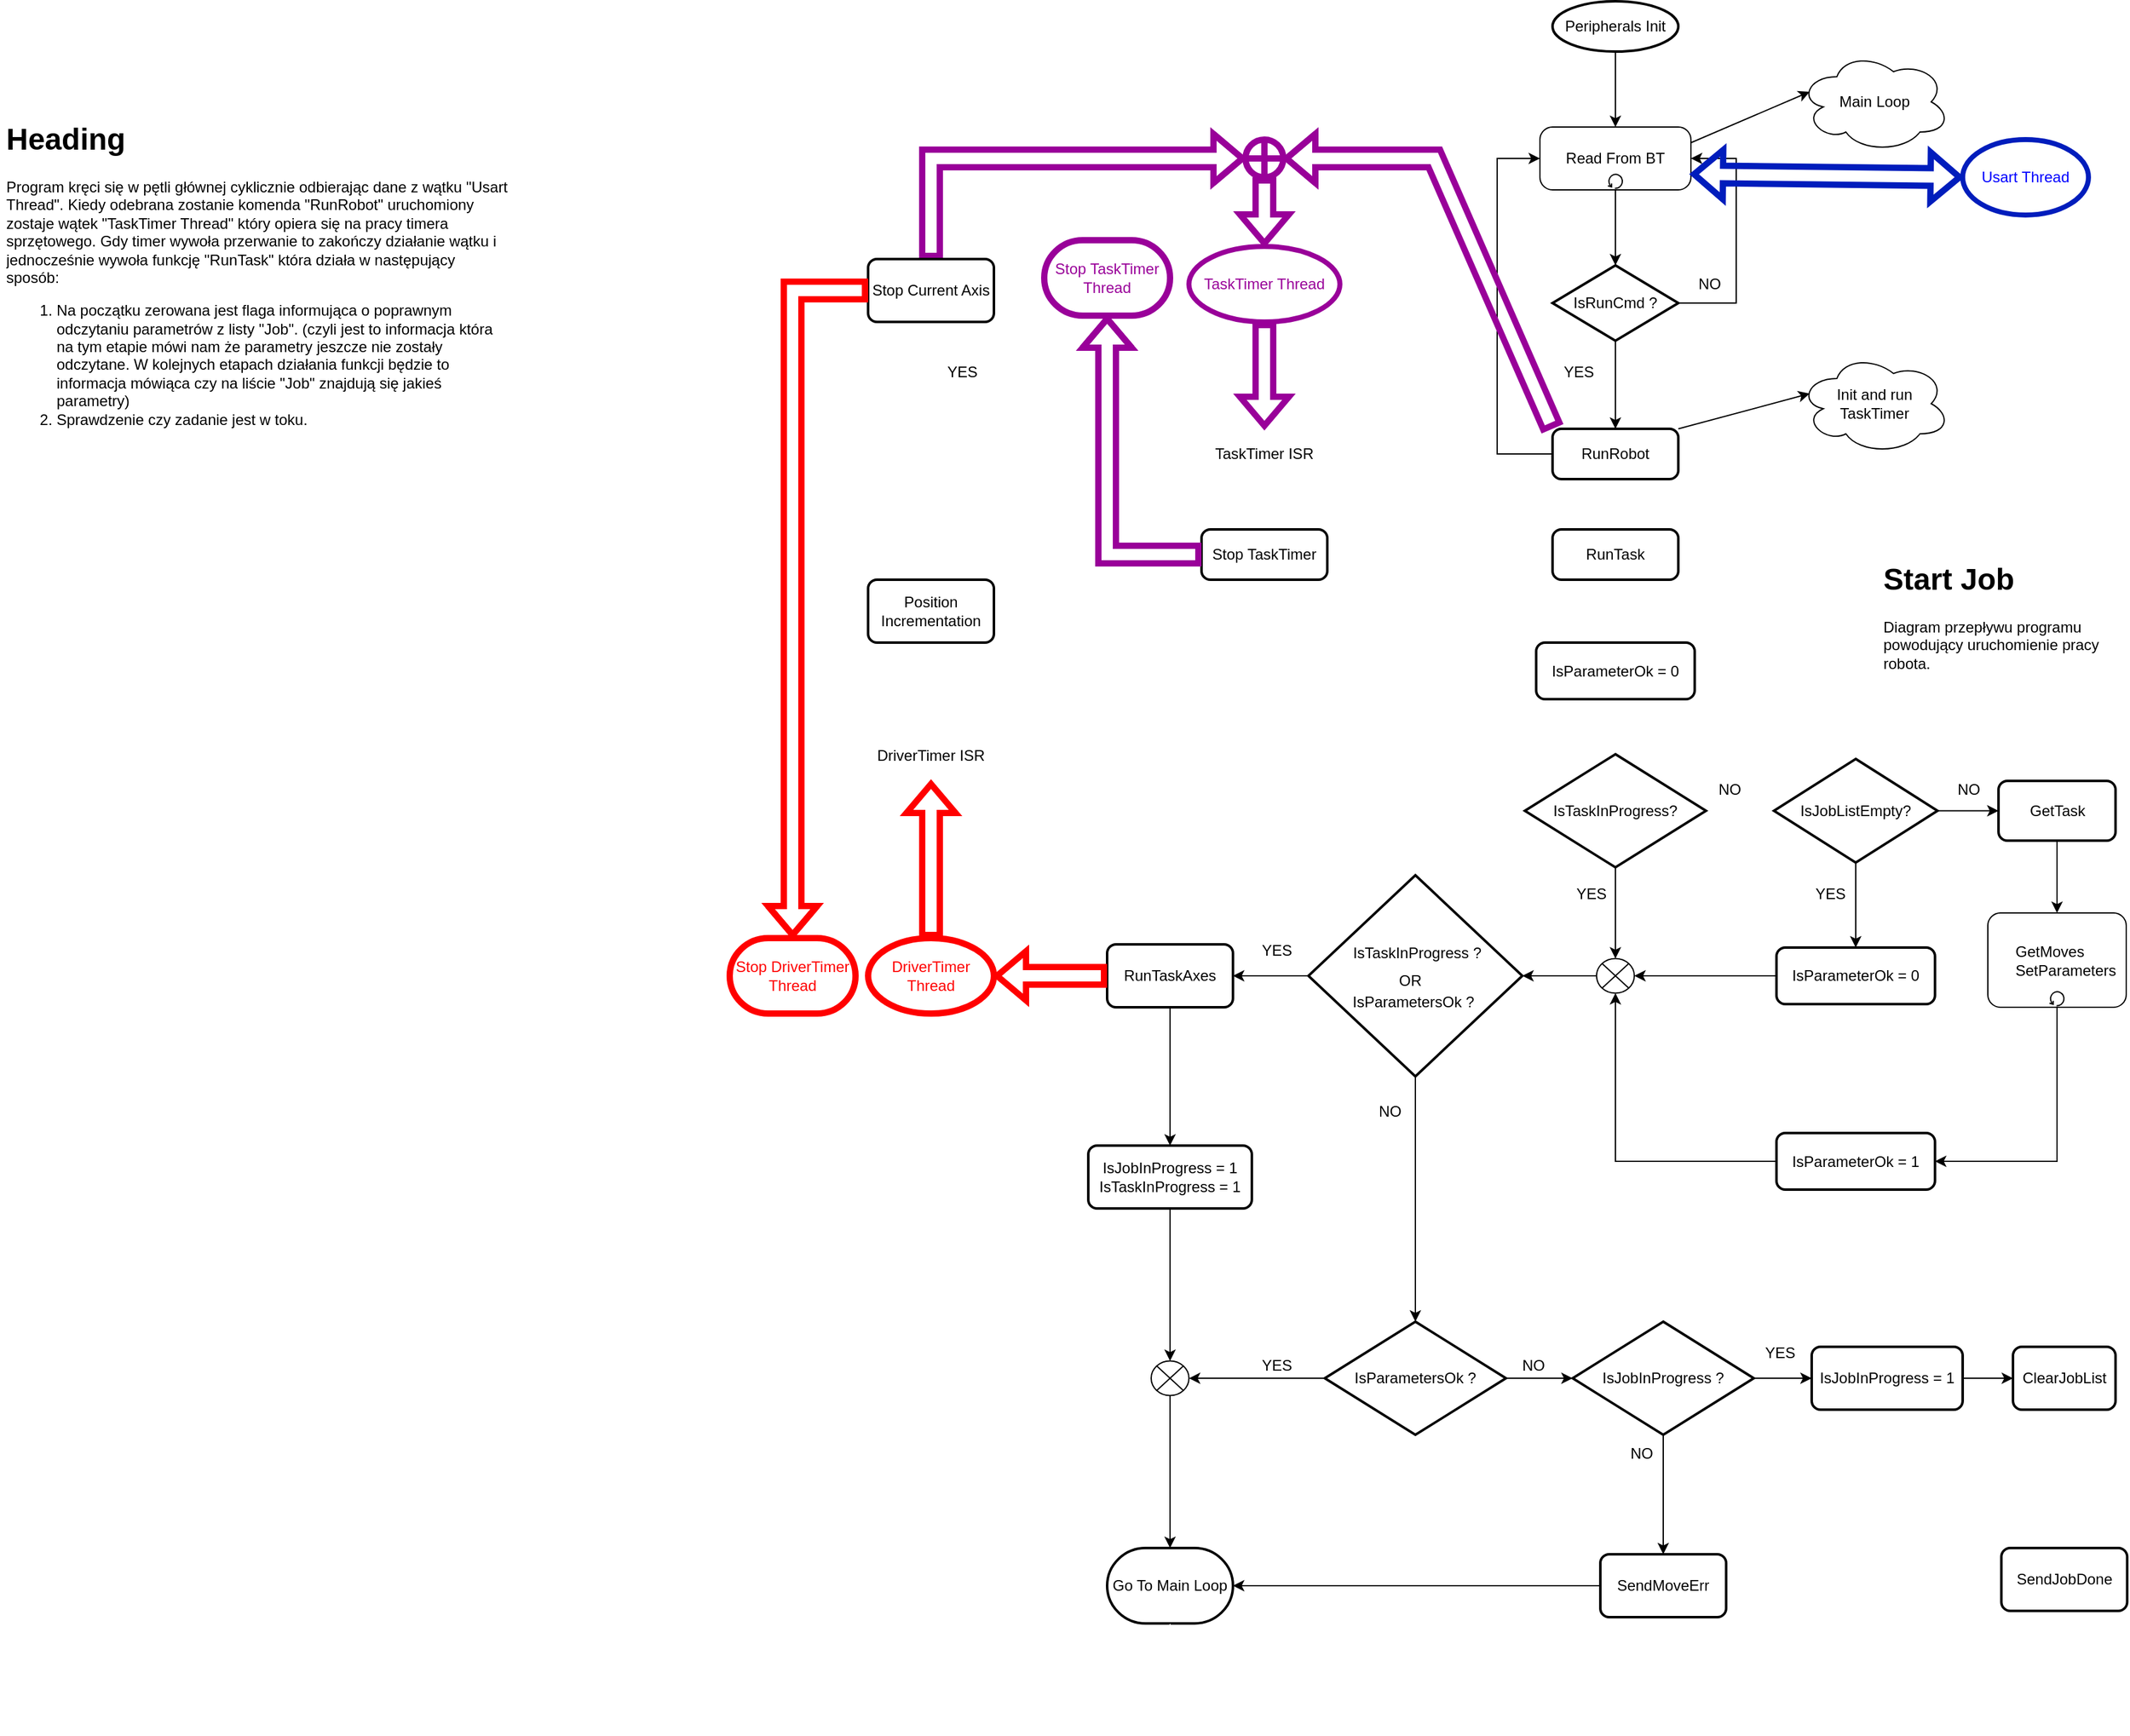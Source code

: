 <mxfile version="20.2.3" type="device" pages="2"><diagram id="4WzZaKZJ-6dsWtD7cE_4" name="Strona-1"><mxGraphModel dx="2844" dy="1730" grid="1" gridSize="10" guides="1" tooltips="1" connect="1" arrows="1" fold="1" page="1" pageScale="1" pageWidth="1169" pageHeight="1654" math="0" shadow="0"><root><mxCell id="0"/><mxCell id="1" parent="0"/><mxCell id="jFLSDeMe10YX1U5kNGFa-3" value="&lt;h1&gt;Start Job&lt;/h1&gt;&lt;p&gt;Diagram przepływu programu powodujący uruchomienie pracy robota.&lt;/p&gt;" style="text;html=1;strokeColor=none;fillColor=none;spacing=5;spacingTop=-20;whiteSpace=wrap;overflow=hidden;rounded=0;" parent="1" vertex="1"><mxGeometry x="2101.5" y="470" width="190" height="100" as="geometry"/></mxCell><mxCell id="jFLSDeMe10YX1U5kNGFa-32" value="" style="edgeStyle=orthogonalEdgeStyle;rounded=0;orthogonalLoop=1;jettySize=auto;html=1;" parent="1" source="jFLSDeMe10YX1U5kNGFa-8" target="jFLSDeMe10YX1U5kNGFa-31" edge="1"><mxGeometry relative="1" as="geometry"/></mxCell><mxCell id="jFLSDeMe10YX1U5kNGFa-8" value="Peripherals Init" style="strokeWidth=2;html=1;shape=mxgraph.flowchart.start_1;whiteSpace=wrap;" parent="1" vertex="1"><mxGeometry x="1844" y="30" width="100" height="40" as="geometry"/></mxCell><mxCell id="jFLSDeMe10YX1U5kNGFa-41" style="edgeStyle=orthogonalEdgeStyle;rounded=0;orthogonalLoop=1;jettySize=auto;html=1;exitX=0;exitY=0.5;exitDx=0;exitDy=0;entryX=0;entryY=0.5;entryDx=0;entryDy=0;entryPerimeter=0;" parent="1" source="jFLSDeMe10YX1U5kNGFa-9" target="jFLSDeMe10YX1U5kNGFa-31" edge="1"><mxGeometry relative="1" as="geometry"><Array as="points"><mxPoint x="1800" y="390"/><mxPoint x="1800" y="155"/></Array></mxGeometry></mxCell><mxCell id="jFLSDeMe10YX1U5kNGFa-9" value="RunRobot" style="rounded=1;whiteSpace=wrap;html=1;absoluteArcSize=1;arcSize=14;strokeWidth=2;" parent="1" vertex="1"><mxGeometry x="1844" y="370" width="100" height="40" as="geometry"/></mxCell><mxCell id="jFLSDeMe10YX1U5kNGFa-34" style="edgeStyle=orthogonalEdgeStyle;rounded=0;orthogonalLoop=1;jettySize=auto;html=1;exitX=1;exitY=0.5;exitDx=0;exitDy=0;exitPerimeter=0;entryX=1;entryY=0.5;entryDx=0;entryDy=0;entryPerimeter=0;" parent="1" source="jFLSDeMe10YX1U5kNGFa-21" target="jFLSDeMe10YX1U5kNGFa-31" edge="1"><mxGeometry relative="1" as="geometry"><Array as="points"><mxPoint x="1990" y="270"/><mxPoint x="1990" y="155"/></Array></mxGeometry></mxCell><mxCell id="jFLSDeMe10YX1U5kNGFa-40" value="" style="edgeStyle=orthogonalEdgeStyle;rounded=0;orthogonalLoop=1;jettySize=auto;html=1;" parent="1" source="jFLSDeMe10YX1U5kNGFa-21" target="jFLSDeMe10YX1U5kNGFa-9" edge="1"><mxGeometry relative="1" as="geometry"/></mxCell><mxCell id="jFLSDeMe10YX1U5kNGFa-21" value="IsRunCmd ?" style="strokeWidth=2;html=1;shape=mxgraph.flowchart.decision;whiteSpace=wrap;" parent="1" vertex="1"><mxGeometry x="1844" y="240" width="100" height="60" as="geometry"/></mxCell><mxCell id="jFLSDeMe10YX1U5kNGFa-33" value="" style="edgeStyle=orthogonalEdgeStyle;rounded=0;orthogonalLoop=1;jettySize=auto;html=1;" parent="1" source="jFLSDeMe10YX1U5kNGFa-31" target="jFLSDeMe10YX1U5kNGFa-21" edge="1"><mxGeometry relative="1" as="geometry"/></mxCell><mxCell id="jFLSDeMe10YX1U5kNGFa-31" value="Read From BT" style="points=[[0.25,0,0],[0.5,0,0],[0.75,0,0],[1,0.25,0],[1,0.5,0],[1,0.75,0],[0.75,1,0],[0.5,1,0],[0.25,1,0],[0,0.75,0],[0,0.5,0],[0,0.25,0]];shape=mxgraph.bpmn.task;whiteSpace=wrap;rectStyle=rounded;size=10;taskMarker=abstract;isLoopStandard=1;" parent="1" vertex="1"><mxGeometry x="1834" y="130" width="120" height="50" as="geometry"/></mxCell><mxCell id="jFLSDeMe10YX1U5kNGFa-35" value="NO" style="text;html=1;strokeColor=none;fillColor=none;align=center;verticalAlign=middle;whiteSpace=wrap;rounded=0;" parent="1" vertex="1"><mxGeometry x="1954" y="240" width="30" height="30" as="geometry"/></mxCell><mxCell id="jFLSDeMe10YX1U5kNGFa-37" value="YES" style="text;html=1;strokeColor=none;fillColor=none;align=center;verticalAlign=middle;whiteSpace=wrap;rounded=0;" parent="1" vertex="1"><mxGeometry x="1850" y="310" width="30" height="30" as="geometry"/></mxCell><mxCell id="jFLSDeMe10YX1U5kNGFa-43" value="Main Loop" style="ellipse;shape=cloud;whiteSpace=wrap;html=1;" parent="1" vertex="1"><mxGeometry x="2040" y="70" width="120" height="80" as="geometry"/></mxCell><mxCell id="jFLSDeMe10YX1U5kNGFa-46" value="Init and run TaskTimer" style="ellipse;shape=cloud;whiteSpace=wrap;html=1;" parent="1" vertex="1"><mxGeometry x="2040" y="310" width="120" height="80" as="geometry"/></mxCell><mxCell id="jFLSDeMe10YX1U5kNGFa-47" value="" style="endArrow=classic;html=1;rounded=0;exitX=1;exitY=0;exitDx=0;exitDy=0;entryX=0.07;entryY=0.4;entryDx=0;entryDy=0;entryPerimeter=0;" parent="1" source="jFLSDeMe10YX1U5kNGFa-9" target="jFLSDeMe10YX1U5kNGFa-46" edge="1"><mxGeometry width="50" height="50" relative="1" as="geometry"><mxPoint x="1880" y="300" as="sourcePoint"/><mxPoint x="1930" y="250" as="targetPoint"/></mxGeometry></mxCell><mxCell id="jFLSDeMe10YX1U5kNGFa-48" value="" style="endArrow=classic;html=1;rounded=0;entryX=0.07;entryY=0.4;entryDx=0;entryDy=0;entryPerimeter=0;exitX=1;exitY=0.25;exitDx=0;exitDy=0;exitPerimeter=0;" parent="1" source="jFLSDeMe10YX1U5kNGFa-31" target="jFLSDeMe10YX1U5kNGFa-43" edge="1"><mxGeometry width="50" height="50" relative="1" as="geometry"><mxPoint x="1880" y="300" as="sourcePoint"/><mxPoint x="1930" y="250" as="targetPoint"/></mxGeometry></mxCell><mxCell id="jFLSDeMe10YX1U5kNGFa-53" value="" style="edgeStyle=orthogonalEdgeStyle;rounded=0;orthogonalLoop=1;jettySize=auto;html=1;strokeColor=#FFFFFF;strokeWidth=1;" parent="1" source="jFLSDeMe10YX1U5kNGFa-50" target="jFLSDeMe10YX1U5kNGFa-52" edge="1"><mxGeometry relative="1" as="geometry"/></mxCell><mxCell id="jFLSDeMe10YX1U5kNGFa-50" value="TaskTimer ISR" style="rounded=1;whiteSpace=wrap;html=1;absoluteArcSize=1;arcSize=14;strokeWidth=2;strokeColor=#FFFFFF;" parent="1" vertex="1"><mxGeometry x="1565" y="370" width="100" height="40" as="geometry"/></mxCell><mxCell id="jFLSDeMe10YX1U5kNGFa-55" value="" style="edgeStyle=orthogonalEdgeStyle;rounded=0;orthogonalLoop=1;jettySize=auto;html=1;strokeColor=#FFFFFF;strokeWidth=1;" parent="1" source="jFLSDeMe10YX1U5kNGFa-52" target="jFLSDeMe10YX1U5kNGFa-54" edge="1"><mxGeometry relative="1" as="geometry"/></mxCell><mxCell id="jFLSDeMe10YX1U5kNGFa-52" value="Stop TaskTimer" style="rounded=1;whiteSpace=wrap;html=1;absoluteArcSize=1;arcSize=14;strokeWidth=2;" parent="1" vertex="1"><mxGeometry x="1565" y="450" width="100" height="40" as="geometry"/></mxCell><mxCell id="jFLSDeMe10YX1U5kNGFa-59" value="" style="edgeStyle=orthogonalEdgeStyle;rounded=0;orthogonalLoop=1;jettySize=auto;html=1;strokeColor=#FFFFFF;strokeWidth=1;" parent="1" source="jFLSDeMe10YX1U5kNGFa-54" target="jFLSDeMe10YX1U5kNGFa-56" edge="1"><mxGeometry relative="1" as="geometry"/></mxCell><mxCell id="jFLSDeMe10YX1U5kNGFa-54" value="RunTask" style="rounded=1;whiteSpace=wrap;html=1;absoluteArcSize=1;arcSize=14;strokeWidth=2;" parent="1" vertex="1"><mxGeometry x="1844" y="450" width="100" height="40" as="geometry"/></mxCell><mxCell id="jFLSDeMe10YX1U5kNGFa-60" value="" style="edgeStyle=orthogonalEdgeStyle;rounded=0;orthogonalLoop=1;jettySize=auto;html=1;strokeColor=#FFFFFF;strokeWidth=1;" parent="1" source="jFLSDeMe10YX1U5kNGFa-56" target="jFLSDeMe10YX1U5kNGFa-58" edge="1"><mxGeometry relative="1" as="geometry"/></mxCell><mxCell id="jFLSDeMe10YX1U5kNGFa-56" value="IsParameterOk = 0" style="rounded=1;whiteSpace=wrap;html=1;absoluteArcSize=1;arcSize=14;strokeWidth=2;" parent="1" vertex="1"><mxGeometry x="1831" y="540" width="126" height="45" as="geometry"/></mxCell><mxCell id="jFLSDeMe10YX1U5kNGFa-85" style="edgeStyle=orthogonalEdgeStyle;rounded=0;orthogonalLoop=1;jettySize=auto;html=1;exitX=1;exitY=0.5;exitDx=0;exitDy=0;exitPerimeter=0;entryX=0;entryY=0.5;entryDx=0;entryDy=0;fontSize=8;strokeColor=#FFFFFF;strokeWidth=1;entryPerimeter=0;" parent="1" source="jFLSDeMe10YX1U5kNGFa-58" target="jFLSDeMe10YX1U5kNGFa-90" edge="1"><mxGeometry relative="1" as="geometry"><mxPoint x="2050" y="670" as="targetPoint"/></mxGeometry></mxCell><mxCell id="rgOW9wbytvJ-8FVcMt_f-15" style="edgeStyle=orthogonalEdgeStyle;rounded=0;orthogonalLoop=1;jettySize=auto;html=1;exitX=0.5;exitY=1;exitDx=0;exitDy=0;exitPerimeter=0;entryX=0.5;entryY=0;entryDx=0;entryDy=0;entryPerimeter=0;" parent="1" source="jFLSDeMe10YX1U5kNGFa-58" target="rgOW9wbytvJ-8FVcMt_f-13" edge="1"><mxGeometry relative="1" as="geometry"/></mxCell><mxCell id="jFLSDeMe10YX1U5kNGFa-58" value="IsTaskInProgress?" style="strokeWidth=2;html=1;shape=mxgraph.flowchart.decision;whiteSpace=wrap;" parent="1" vertex="1"><mxGeometry x="1822" y="628.75" width="144" height="90" as="geometry"/></mxCell><mxCell id="jFLSDeMe10YX1U5kNGFa-62" value="NO" style="text;html=1;strokeColor=none;fillColor=none;align=center;verticalAlign=middle;whiteSpace=wrap;rounded=0;" parent="1" vertex="1"><mxGeometry x="1970" y="642" width="30" height="30" as="geometry"/></mxCell><mxCell id="rgOW9wbytvJ-8FVcMt_f-8" value="" style="edgeStyle=orthogonalEdgeStyle;rounded=0;orthogonalLoop=1;jettySize=auto;html=1;" parent="1" source="jFLSDeMe10YX1U5kNGFa-89" target="jFLSDeMe10YX1U5kNGFa-92" edge="1"><mxGeometry relative="1" as="geometry"/></mxCell><mxCell id="jFLSDeMe10YX1U5kNGFa-89" value="&lt;font style=&quot;font-size: 12px;&quot;&gt;GetTask&lt;/font&gt;" style="rounded=1;whiteSpace=wrap;html=1;absoluteArcSize=1;arcSize=14;strokeWidth=2;" parent="1" vertex="1"><mxGeometry x="2198.5" y="650" width="93" height="47.5" as="geometry"/></mxCell><mxCell id="rgOW9wbytvJ-8FVcMt_f-2" style="edgeStyle=orthogonalEdgeStyle;rounded=0;orthogonalLoop=1;jettySize=auto;html=1;exitX=1;exitY=0.5;exitDx=0;exitDy=0;exitPerimeter=0;entryX=0;entryY=0.5;entryDx=0;entryDy=0;" parent="1" source="jFLSDeMe10YX1U5kNGFa-90" target="jFLSDeMe10YX1U5kNGFa-89" edge="1"><mxGeometry relative="1" as="geometry"/></mxCell><mxCell id="rgOW9wbytvJ-8FVcMt_f-6" value="" style="edgeStyle=orthogonalEdgeStyle;rounded=0;orthogonalLoop=1;jettySize=auto;html=1;" parent="1" source="jFLSDeMe10YX1U5kNGFa-90" target="rgOW9wbytvJ-8FVcMt_f-3" edge="1"><mxGeometry relative="1" as="geometry"/></mxCell><mxCell id="jFLSDeMe10YX1U5kNGFa-90" value="&lt;font style=&quot;font-size: 12px;&quot;&gt;IsJobListEmpty?&lt;/font&gt;" style="strokeWidth=2;html=1;shape=mxgraph.flowchart.decision;whiteSpace=wrap;" parent="1" vertex="1"><mxGeometry x="2020" y="632.5" width="130" height="82.5" as="geometry"/></mxCell><mxCell id="rgOW9wbytvJ-8FVcMt_f-9" style="edgeStyle=orthogonalEdgeStyle;rounded=0;orthogonalLoop=1;jettySize=auto;html=1;exitX=0.5;exitY=1;exitDx=0;exitDy=0;exitPerimeter=0;entryX=1;entryY=0.5;entryDx=0;entryDy=0;" parent="1" source="jFLSDeMe10YX1U5kNGFa-92" target="rgOW9wbytvJ-8FVcMt_f-4" edge="1"><mxGeometry relative="1" as="geometry"/></mxCell><mxCell id="jFLSDeMe10YX1U5kNGFa-92" value="      GetMoves                SetParameters" style="points=[[0.25,0,0],[0.5,0,0],[0.75,0,0],[1,0.25,0],[1,0.5,0],[1,0.75,0],[0.75,1,0],[0.5,1,0],[0.25,1,0],[0,0.75,0],[0,0.5,0],[0,0.25,0]];shape=mxgraph.bpmn.task;whiteSpace=wrap;rectStyle=rounded;size=10;taskMarker=abstract;isLoopStandard=1;fontSize=12;align=left;" parent="1" vertex="1"><mxGeometry x="2190" y="755" width="110" height="75" as="geometry"/></mxCell><mxCell id="rgOW9wbytvJ-8FVcMt_f-1" value="NO" style="text;html=1;strokeColor=none;fillColor=none;align=center;verticalAlign=middle;whiteSpace=wrap;rounded=0;" parent="1" vertex="1"><mxGeometry x="2160" y="642" width="30" height="30" as="geometry"/></mxCell><mxCell id="rgOW9wbytvJ-8FVcMt_f-14" style="edgeStyle=orthogonalEdgeStyle;rounded=0;orthogonalLoop=1;jettySize=auto;html=1;exitX=0;exitY=0.5;exitDx=0;exitDy=0;entryX=1;entryY=0.5;entryDx=0;entryDy=0;entryPerimeter=0;" parent="1" source="rgOW9wbytvJ-8FVcMt_f-3" target="rgOW9wbytvJ-8FVcMt_f-13" edge="1"><mxGeometry relative="1" as="geometry"/></mxCell><mxCell id="rgOW9wbytvJ-8FVcMt_f-3" value="IsParameterOk = 0" style="rounded=1;whiteSpace=wrap;html=1;absoluteArcSize=1;arcSize=14;strokeWidth=2;" parent="1" vertex="1"><mxGeometry x="2022" y="782.5" width="126" height="45" as="geometry"/></mxCell><mxCell id="rgOW9wbytvJ-8FVcMt_f-16" style="edgeStyle=orthogonalEdgeStyle;rounded=0;orthogonalLoop=1;jettySize=auto;html=1;exitX=0;exitY=0.5;exitDx=0;exitDy=0;entryX=0.5;entryY=1;entryDx=0;entryDy=0;entryPerimeter=0;" parent="1" source="rgOW9wbytvJ-8FVcMt_f-4" target="rgOW9wbytvJ-8FVcMt_f-13" edge="1"><mxGeometry relative="1" as="geometry"/></mxCell><mxCell id="rgOW9wbytvJ-8FVcMt_f-4" value="IsParameterOk = 1" style="rounded=1;whiteSpace=wrap;html=1;absoluteArcSize=1;arcSize=14;strokeWidth=2;" parent="1" vertex="1"><mxGeometry x="2022" y="930" width="126" height="45" as="geometry"/></mxCell><mxCell id="rgOW9wbytvJ-8FVcMt_f-27" style="edgeStyle=orthogonalEdgeStyle;rounded=0;orthogonalLoop=1;jettySize=auto;html=1;exitX=0;exitY=0.5;exitDx=0;exitDy=0;exitPerimeter=0;entryX=1;entryY=0.5;entryDx=0;entryDy=0;entryPerimeter=0;" parent="1" source="rgOW9wbytvJ-8FVcMt_f-13" target="rgOW9wbytvJ-8FVcMt_f-17" edge="1"><mxGeometry relative="1" as="geometry"/></mxCell><mxCell id="rgOW9wbytvJ-8FVcMt_f-13" value="" style="verticalLabelPosition=bottom;verticalAlign=top;html=1;shape=mxgraph.flowchart.or;" parent="1" vertex="1"><mxGeometry x="1879" y="791.25" width="30" height="27.5" as="geometry"/></mxCell><mxCell id="rgOW9wbytvJ-8FVcMt_f-20" value="YES" style="text;html=1;strokeColor=none;fillColor=none;align=center;verticalAlign=middle;whiteSpace=wrap;rounded=0;" parent="1" vertex="1"><mxGeometry x="2050" y="725" width="30" height="30" as="geometry"/></mxCell><mxCell id="rgOW9wbytvJ-8FVcMt_f-21" value="YES" style="text;html=1;strokeColor=none;fillColor=none;align=center;verticalAlign=middle;whiteSpace=wrap;rounded=0;" parent="1" vertex="1"><mxGeometry x="1860" y="725" width="30" height="30" as="geometry"/></mxCell><mxCell id="rgOW9wbytvJ-8FVcMt_f-26" value="" style="group" parent="1" vertex="1" connectable="0"><mxGeometry x="1650" y="725" width="170" height="160" as="geometry"/></mxCell><mxCell id="rgOW9wbytvJ-8FVcMt_f-17" value="" style="strokeWidth=2;html=1;shape=mxgraph.flowchart.decision;whiteSpace=wrap;" parent="rgOW9wbytvJ-8FVcMt_f-26" vertex="1"><mxGeometry width="170" height="160" as="geometry"/></mxCell><mxCell id="rgOW9wbytvJ-8FVcMt_f-25" value="" style="group" parent="rgOW9wbytvJ-8FVcMt_f-26" vertex="1" connectable="0"><mxGeometry x="31" y="46.88" width="108" height="68.75" as="geometry"/></mxCell><mxCell id="rgOW9wbytvJ-8FVcMt_f-22" value="IsTaskInProgress ?" style="text;html=1;strokeColor=none;fillColor=none;align=center;verticalAlign=middle;whiteSpace=wrap;rounded=0;" parent="rgOW9wbytvJ-8FVcMt_f-25" vertex="1"><mxGeometry x="3" width="105" height="30" as="geometry"/></mxCell><mxCell id="rgOW9wbytvJ-8FVcMt_f-23" value="IsParametersOk ?" style="text;html=1;strokeColor=none;fillColor=none;align=center;verticalAlign=middle;whiteSpace=wrap;rounded=0;" parent="rgOW9wbytvJ-8FVcMt_f-25" vertex="1"><mxGeometry y="38.75" width="105" height="30" as="geometry"/></mxCell><mxCell id="rgOW9wbytvJ-8FVcMt_f-24" value="OR" style="text;html=1;strokeColor=none;fillColor=none;align=center;verticalAlign=middle;whiteSpace=wrap;rounded=0;" parent="rgOW9wbytvJ-8FVcMt_f-25" vertex="1"><mxGeometry x="20" y="22" width="60" height="30" as="geometry"/></mxCell><mxCell id="rgOW9wbytvJ-8FVcMt_f-32" value="" style="edgeStyle=orthogonalEdgeStyle;rounded=0;orthogonalLoop=1;jettySize=auto;html=1;" parent="1" source="rgOW9wbytvJ-8FVcMt_f-28" target="rgOW9wbytvJ-8FVcMt_f-31" edge="1"><mxGeometry relative="1" as="geometry"/></mxCell><mxCell id="rgOW9wbytvJ-8FVcMt_f-28" value="RunTaskAxes" style="rounded=1;whiteSpace=wrap;html=1;absoluteArcSize=1;arcSize=14;strokeWidth=2;" parent="1" vertex="1"><mxGeometry x="1490" y="780" width="100" height="50" as="geometry"/></mxCell><mxCell id="rgOW9wbytvJ-8FVcMt_f-29" value="" style="edgeStyle=orthogonalEdgeStyle;rounded=0;orthogonalLoop=1;jettySize=auto;html=1;" parent="1" source="rgOW9wbytvJ-8FVcMt_f-17" target="rgOW9wbytvJ-8FVcMt_f-28" edge="1"><mxGeometry relative="1" as="geometry"/></mxCell><mxCell id="rgOW9wbytvJ-8FVcMt_f-30" value="YES" style="text;html=1;strokeColor=none;fillColor=none;align=center;verticalAlign=middle;whiteSpace=wrap;rounded=0;" parent="1" vertex="1"><mxGeometry x="1610" y="770" width="30" height="30" as="geometry"/></mxCell><mxCell id="rgOW9wbytvJ-8FVcMt_f-39" value="" style="edgeStyle=orthogonalEdgeStyle;rounded=0;orthogonalLoop=1;jettySize=auto;html=1;" parent="1" source="rgOW9wbytvJ-8FVcMt_f-31" target="rgOW9wbytvJ-8FVcMt_f-37" edge="1"><mxGeometry relative="1" as="geometry"/></mxCell><mxCell id="rgOW9wbytvJ-8FVcMt_f-31" value="IsJobInProgress = 1 IsTaskInProgress = 1" style="rounded=1;whiteSpace=wrap;html=1;absoluteArcSize=1;arcSize=14;strokeWidth=2;align=center;" parent="1" vertex="1"><mxGeometry x="1475" y="940" width="130" height="50" as="geometry"/></mxCell><mxCell id="rgOW9wbytvJ-8FVcMt_f-38" value="" style="edgeStyle=orthogonalEdgeStyle;rounded=0;orthogonalLoop=1;jettySize=auto;html=1;" parent="1" source="rgOW9wbytvJ-8FVcMt_f-33" target="rgOW9wbytvJ-8FVcMt_f-37" edge="1"><mxGeometry relative="1" as="geometry"/></mxCell><mxCell id="rgOW9wbytvJ-8FVcMt_f-44" value="" style="edgeStyle=orthogonalEdgeStyle;rounded=0;orthogonalLoop=1;jettySize=auto;html=1;" parent="1" source="rgOW9wbytvJ-8FVcMt_f-33" target="rgOW9wbytvJ-8FVcMt_f-43" edge="1"><mxGeometry relative="1" as="geometry"/></mxCell><mxCell id="rgOW9wbytvJ-8FVcMt_f-33" value="IsParametersOk ?" style="strokeWidth=2;html=1;shape=mxgraph.flowchart.decision;whiteSpace=wrap;" parent="1" vertex="1"><mxGeometry x="1663" y="1080" width="144" height="90" as="geometry"/></mxCell><mxCell id="rgOW9wbytvJ-8FVcMt_f-34" value="" style="edgeStyle=orthogonalEdgeStyle;rounded=0;orthogonalLoop=1;jettySize=auto;html=1;" parent="1" source="rgOW9wbytvJ-8FVcMt_f-17" target="rgOW9wbytvJ-8FVcMt_f-33" edge="1"><mxGeometry relative="1" as="geometry"/></mxCell><mxCell id="rgOW9wbytvJ-8FVcMt_f-35" value="NO" style="text;html=1;strokeColor=none;fillColor=none;align=center;verticalAlign=middle;whiteSpace=wrap;rounded=0;" parent="1" vertex="1"><mxGeometry x="1700" y="897.5" width="30" height="30" as="geometry"/></mxCell><mxCell id="rgOW9wbytvJ-8FVcMt_f-36" value="Go To Main Loop" style="strokeWidth=2;html=1;shape=mxgraph.flowchart.terminator;whiteSpace=wrap;" parent="1" vertex="1"><mxGeometry x="1490" y="1260" width="100" height="60" as="geometry"/></mxCell><mxCell id="rgOW9wbytvJ-8FVcMt_f-40" value="" style="edgeStyle=orthogonalEdgeStyle;rounded=0;orthogonalLoop=1;jettySize=auto;html=1;" parent="1" source="rgOW9wbytvJ-8FVcMt_f-37" target="rgOW9wbytvJ-8FVcMt_f-36" edge="1"><mxGeometry relative="1" as="geometry"/></mxCell><mxCell id="rgOW9wbytvJ-8FVcMt_f-37" value="" style="verticalLabelPosition=bottom;verticalAlign=top;html=1;shape=mxgraph.flowchart.or;" parent="1" vertex="1"><mxGeometry x="1525" y="1111.25" width="30" height="27.5" as="geometry"/></mxCell><mxCell id="rgOW9wbytvJ-8FVcMt_f-42" value="YES" style="text;html=1;strokeColor=none;fillColor=none;align=center;verticalAlign=middle;whiteSpace=wrap;rounded=0;" parent="1" vertex="1"><mxGeometry x="1610" y="1100" width="30" height="30" as="geometry"/></mxCell><mxCell id="rgOW9wbytvJ-8FVcMt_f-47" value="" style="edgeStyle=orthogonalEdgeStyle;rounded=0;orthogonalLoop=1;jettySize=auto;html=1;" parent="1" source="rgOW9wbytvJ-8FVcMt_f-43" target="rgOW9wbytvJ-8FVcMt_f-46" edge="1"><mxGeometry relative="1" as="geometry"/></mxCell><mxCell id="rgOW9wbytvJ-8FVcMt_f-54" value="" style="edgeStyle=orthogonalEdgeStyle;rounded=0;orthogonalLoop=1;jettySize=auto;html=1;" parent="1" source="rgOW9wbytvJ-8FVcMt_f-43" target="rgOW9wbytvJ-8FVcMt_f-51" edge="1"><mxGeometry relative="1" as="geometry"/></mxCell><mxCell id="rgOW9wbytvJ-8FVcMt_f-43" value="IsJobInProgress ?" style="strokeWidth=2;html=1;shape=mxgraph.flowchart.decision;whiteSpace=wrap;" parent="1" vertex="1"><mxGeometry x="1860" y="1080" width="144" height="90" as="geometry"/></mxCell><mxCell id="rgOW9wbytvJ-8FVcMt_f-45" value="NO" style="text;html=1;strokeColor=none;fillColor=none;align=center;verticalAlign=middle;whiteSpace=wrap;rounded=0;" parent="1" vertex="1"><mxGeometry x="1814" y="1100" width="30" height="30" as="geometry"/></mxCell><mxCell id="rgOW9wbytvJ-8FVcMt_f-48" style="edgeStyle=orthogonalEdgeStyle;rounded=0;orthogonalLoop=1;jettySize=auto;html=1;exitX=0;exitY=0.5;exitDx=0;exitDy=0;entryX=1;entryY=0.5;entryDx=0;entryDy=0;entryPerimeter=0;" parent="1" source="rgOW9wbytvJ-8FVcMt_f-46" target="rgOW9wbytvJ-8FVcMt_f-36" edge="1"><mxGeometry relative="1" as="geometry"/></mxCell><mxCell id="rgOW9wbytvJ-8FVcMt_f-46" value="SendMoveErr" style="rounded=1;whiteSpace=wrap;html=1;absoluteArcSize=1;arcSize=14;strokeWidth=2;" parent="1" vertex="1"><mxGeometry x="1882" y="1265" width="100" height="50" as="geometry"/></mxCell><mxCell id="rgOW9wbytvJ-8FVcMt_f-49" value="NO" style="text;html=1;strokeColor=none;fillColor=none;align=center;verticalAlign=middle;whiteSpace=wrap;rounded=0;" parent="1" vertex="1"><mxGeometry x="1900" y="1170" width="30" height="30" as="geometry"/></mxCell><mxCell id="rgOW9wbytvJ-8FVcMt_f-50" value="YES" style="text;html=1;strokeColor=none;fillColor=none;align=center;verticalAlign=middle;whiteSpace=wrap;rounded=0;" parent="1" vertex="1"><mxGeometry x="2010" y="1090" width="30" height="30" as="geometry"/></mxCell><mxCell id="rgOW9wbytvJ-8FVcMt_f-55" value="" style="edgeStyle=orthogonalEdgeStyle;rounded=0;orthogonalLoop=1;jettySize=auto;html=1;" parent="1" source="rgOW9wbytvJ-8FVcMt_f-51" target="rgOW9wbytvJ-8FVcMt_f-52" edge="1"><mxGeometry relative="1" as="geometry"/></mxCell><mxCell id="rgOW9wbytvJ-8FVcMt_f-51" value="IsJobInProgress = 1" style="rounded=1;whiteSpace=wrap;html=1;absoluteArcSize=1;arcSize=14;strokeWidth=2;" parent="1" vertex="1"><mxGeometry x="2050" y="1100" width="120" height="50" as="geometry"/></mxCell><mxCell id="ZkOAiHYf5wZGqDxpKXYy-9" style="edgeStyle=orthogonalEdgeStyle;rounded=0;orthogonalLoop=1;jettySize=auto;html=1;exitX=0.5;exitY=1;exitDx=0;exitDy=0;entryX=0.5;entryY=0;entryDx=0;entryDy=0;fontColor=#FF0000;strokeColor=#FFFFFF;strokeWidth=1;fillColor=none;" edge="1" parent="1" source="rgOW9wbytvJ-8FVcMt_f-52" target="rgOW9wbytvJ-8FVcMt_f-53"><mxGeometry relative="1" as="geometry"/></mxCell><mxCell id="rgOW9wbytvJ-8FVcMt_f-52" value="ClearJobList" style="rounded=1;whiteSpace=wrap;html=1;absoluteArcSize=1;arcSize=14;strokeWidth=2;" parent="1" vertex="1"><mxGeometry x="2210" y="1100" width="81.5" height="50" as="geometry"/></mxCell><mxCell id="ZkOAiHYf5wZGqDxpKXYy-10" style="edgeStyle=orthogonalEdgeStyle;rounded=0;orthogonalLoop=1;jettySize=auto;html=1;exitX=0.5;exitY=1;exitDx=0;exitDy=0;entryX=0.5;entryY=1;entryDx=0;entryDy=0;entryPerimeter=0;fontColor=#FF0000;strokeColor=#FFFFFF;strokeWidth=1;fillColor=none;" edge="1" parent="1" source="rgOW9wbytvJ-8FVcMt_f-53" target="rgOW9wbytvJ-8FVcMt_f-36"><mxGeometry relative="1" as="geometry"><Array as="points"><mxPoint x="2251" y="1400"/><mxPoint x="1540" y="1400"/></Array></mxGeometry></mxCell><mxCell id="rgOW9wbytvJ-8FVcMt_f-53" value="SendJobDone" style="rounded=1;whiteSpace=wrap;html=1;absoluteArcSize=1;arcSize=14;strokeWidth=2;" parent="1" vertex="1"><mxGeometry x="2200.75" y="1260" width="100" height="50" as="geometry"/></mxCell><mxCell id="WjVuQQB_vwPYvCSzYiT8-2" value="&lt;h1&gt;Heading&lt;/h1&gt;&lt;p&gt;&lt;/p&gt;Program kręci się w pętli głównej cyklicznie odbierając dane z wątku &quot;Usart Thread&quot;. Kiedy odebrana zostanie komenda &quot;RunRobot&quot; uruchomiony zostaje wątek &quot;TaskTimer Thread&quot; który opiera się na pracy timera sprzętowego. Gdy timer wywoła przerwanie to zakończy działanie wątku i jednocześnie wywoła funkcję &quot;RunTask&quot; która działa w następujący sposób:&lt;br&gt;&lt;ol&gt;&lt;li&gt;Na początku zerowana jest flaga informująca o poprawnym odczytaniu parametrów z listy &quot;Job&quot;. (czyli jest to informacja która na tym etapie mówi nam że parametry jeszcze nie zostały odczytane. W kolejnych etapach działania funkcji będzie to informacja mówiąca czy na liście &quot;Job&quot; znajdują się jakieś parametry)&amp;nbsp;&lt;/li&gt;&lt;li&gt;Sprawdzenie czy zadanie jest w toku.&lt;/li&gt;&lt;/ol&gt;&lt;p&gt;&lt;/p&gt;" style="text;html=1;strokeColor=none;fillColor=none;spacing=5;spacingTop=-20;whiteSpace=wrap;overflow=hidden;rounded=0;" parent="1" vertex="1"><mxGeometry x="610" y="120" width="410" height="290" as="geometry"/></mxCell><mxCell id="1sF7viLgqpRd5sR5idpi-2" value="" style="shape=flexArrow;endArrow=classic;startArrow=classic;html=1;rounded=0;fillColor=none;strokeColor=#001DBC;strokeWidth=5;exitX=1;exitY=0.75;exitDx=0;exitDy=0;exitPerimeter=0;entryX=0;entryY=0.5;entryDx=0;entryDy=0;entryPerimeter=0;" edge="1" parent="1" source="jFLSDeMe10YX1U5kNGFa-31" target="1sF7viLgqpRd5sR5idpi-3"><mxGeometry width="100" height="100" relative="1" as="geometry"><mxPoint x="2004" y="260" as="sourcePoint"/><mxPoint x="2150" y="232.5" as="targetPoint"/></mxGeometry></mxCell><mxCell id="1sF7viLgqpRd5sR5idpi-3" value="&lt;font color=&quot;#0000ff&quot;&gt;Usart Thread&lt;/font&gt;" style="strokeWidth=4;html=1;shape=mxgraph.flowchart.start_1;whiteSpace=wrap;fillColor=none;fontColor=#ffffff;strokeColor=#001DBC;" vertex="1" parent="1"><mxGeometry x="2170" y="140" width="100" height="60" as="geometry"/></mxCell><mxCell id="gbxIrUgI21J_YOUxrl_J-3" value="&lt;font color=&quot;#990099&quot;&gt;TaskTimer Thread&lt;/font&gt;" style="strokeWidth=4;html=1;shape=mxgraph.flowchart.start_1;whiteSpace=wrap;fontColor=#0000FF;fillColor=none;strokeColor=#990099;" vertex="1" parent="1"><mxGeometry x="1555" y="225" width="120" height="60" as="geometry"/></mxCell><mxCell id="gbxIrUgI21J_YOUxrl_J-4" value="" style="shape=flexArrow;endArrow=classic;html=1;rounded=0;fontColor=#0000FF;strokeWidth=5;fillColor=none;exitX=0;exitY=0;exitDx=0;exitDy=0;strokeColor=#990099;entryX=1;entryY=0.5;entryDx=0;entryDy=0;entryPerimeter=0;" edge="1" parent="1" source="jFLSDeMe10YX1U5kNGFa-9" target="ZkOAiHYf5wZGqDxpKXYy-6"><mxGeometry width="50" height="50" relative="1" as="geometry"><mxPoint x="1830" y="470" as="sourcePoint"/><mxPoint x="1720" y="220" as="targetPoint"/><Array as="points"><mxPoint x="1750" y="155"/></Array></mxGeometry></mxCell><mxCell id="gbxIrUgI21J_YOUxrl_J-5" value="" style="shape=flexArrow;endArrow=classic;html=1;rounded=0;fontColor=#990099;strokeColor=#990099;strokeWidth=5;fillColor=none;entryX=0.5;entryY=0;entryDx=0;entryDy=0;exitX=0.5;exitY=1;exitDx=0;exitDy=0;exitPerimeter=0;" edge="1" parent="1" source="gbxIrUgI21J_YOUxrl_J-3" target="jFLSDeMe10YX1U5kNGFa-50"><mxGeometry width="50" height="50" relative="1" as="geometry"><mxPoint x="1700" y="400" as="sourcePoint"/><mxPoint x="1750" y="350" as="targetPoint"/></mxGeometry></mxCell><mxCell id="gbxIrUgI21J_YOUxrl_J-7" value="&lt;font color=&quot;#ff0000&quot;&gt;DriverTimer Thread&lt;/font&gt;" style="strokeWidth=5;html=1;shape=mxgraph.flowchart.start_1;whiteSpace=wrap;fontColor=#990099;fillColor=none;strokeColor=#FF0000;" vertex="1" parent="1"><mxGeometry x="1300" y="775" width="100" height="60" as="geometry"/></mxCell><mxCell id="ZkOAiHYf5wZGqDxpKXYy-2" value="" style="shape=flexArrow;endArrow=classic;html=1;rounded=0;fontColor=#FF0000;strokeColor=#FF0000;strokeWidth=5;fillColor=none;entryX=1;entryY=0.5;entryDx=0;entryDy=0;entryPerimeter=0;exitX=0;exitY=0.5;exitDx=0;exitDy=0;" edge="1" parent="1" source="rgOW9wbytvJ-8FVcMt_f-28" target="gbxIrUgI21J_YOUxrl_J-7"><mxGeometry width="50" height="50" relative="1" as="geometry"><mxPoint x="1480" y="810" as="sourcePoint"/><mxPoint x="1470" y="755" as="targetPoint"/></mxGeometry></mxCell><mxCell id="ZkOAiHYf5wZGqDxpKXYy-14" style="edgeStyle=orthogonalEdgeStyle;rounded=0;orthogonalLoop=1;jettySize=auto;html=1;exitX=0.5;exitY=0;exitDx=0;exitDy=0;entryX=0.5;entryY=1;entryDx=0;entryDy=0;fontColor=#FF0000;strokeColor=#FFFFFF;strokeWidth=1;fillColor=none;" edge="1" parent="1" source="ZkOAiHYf5wZGqDxpKXYy-3" target="ZkOAiHYf5wZGqDxpKXYy-12"><mxGeometry relative="1" as="geometry"/></mxCell><mxCell id="ZkOAiHYf5wZGqDxpKXYy-3" value="DriverTimer ISR" style="rounded=1;whiteSpace=wrap;html=1;absoluteArcSize=1;arcSize=14;strokeWidth=2;strokeColor=#FFFFFF;" vertex="1" parent="1"><mxGeometry x="1300" y="610" width="100" height="40" as="geometry"/></mxCell><mxCell id="ZkOAiHYf5wZGqDxpKXYy-4" value="" style="shape=flexArrow;endArrow=classic;html=1;rounded=0;fontColor=#FF0000;strokeColor=#FF0000;strokeWidth=5;fillColor=none;exitX=0.5;exitY=0;exitDx=0;exitDy=0;exitPerimeter=0;entryX=0.5;entryY=1;entryDx=0;entryDy=0;" edge="1" parent="1" source="gbxIrUgI21J_YOUxrl_J-7" target="ZkOAiHYf5wZGqDxpKXYy-3"><mxGeometry width="50" height="50" relative="1" as="geometry"><mxPoint x="1325" y="725" as="sourcePoint"/><mxPoint x="1375" y="675" as="targetPoint"/></mxGeometry></mxCell><mxCell id="ZkOAiHYf5wZGqDxpKXYy-5" value="" style="shape=flexArrow;endArrow=classic;html=1;rounded=0;fontColor=#0000FF;strokeWidth=5;fillColor=none;strokeColor=#990099;entryX=0;entryY=0.5;entryDx=0;entryDy=0;entryPerimeter=0;exitX=0.5;exitY=0;exitDx=0;exitDy=0;" edge="1" parent="1" source="ZkOAiHYf5wZGqDxpKXYy-16" target="ZkOAiHYf5wZGqDxpKXYy-6"><mxGeometry width="50" height="50" relative="1" as="geometry"><mxPoint x="1350" y="200" as="sourcePoint"/><mxPoint x="1510" y="240" as="targetPoint"/><Array as="points"><mxPoint x="1350" y="155"/></Array></mxGeometry></mxCell><mxCell id="ZkOAiHYf5wZGqDxpKXYy-6" value="" style="verticalLabelPosition=bottom;verticalAlign=top;html=1;shape=mxgraph.flowchart.summing_function;fontColor=#FF0000;strokeColor=#990099;strokeWidth=5;fillColor=none;" vertex="1" parent="1"><mxGeometry x="1600" y="140" width="30" height="30" as="geometry"/></mxCell><mxCell id="ZkOAiHYf5wZGqDxpKXYy-7" value="" style="shape=flexArrow;endArrow=classic;html=1;rounded=0;fontColor=#FF0000;strokeColor=#990099;strokeWidth=5;fillColor=none;exitX=0.5;exitY=1;exitDx=0;exitDy=0;exitPerimeter=0;entryX=0.5;entryY=0;entryDx=0;entryDy=0;entryPerimeter=0;" edge="1" parent="1" source="ZkOAiHYf5wZGqDxpKXYy-6" target="gbxIrUgI21J_YOUxrl_J-3"><mxGeometry width="50" height="50" relative="1" as="geometry"><mxPoint x="1710" y="360" as="sourcePoint"/><mxPoint x="1760" y="310" as="targetPoint"/></mxGeometry></mxCell><mxCell id="ZkOAiHYf5wZGqDxpKXYy-17" style="edgeStyle=orthogonalEdgeStyle;rounded=0;orthogonalLoop=1;jettySize=auto;html=1;exitX=0.5;exitY=0;exitDx=0;exitDy=0;entryX=0.5;entryY=1;entryDx=0;entryDy=0;fontColor=#FFFFFF;strokeColor=#FFFFFF;strokeWidth=1;fillColor=none;" edge="1" parent="1" source="ZkOAiHYf5wZGqDxpKXYy-11" target="ZkOAiHYf5wZGqDxpKXYy-16"><mxGeometry relative="1" as="geometry"/></mxCell><mxCell id="ZkOAiHYf5wZGqDxpKXYy-11" value="&lt;font color=&quot;#ffffff&quot;&gt;IsPosOk ?&lt;/font&gt;" style="rhombus;whiteSpace=wrap;html=1;fontColor=#FF0000;strokeColor=#FFFFFF;strokeWidth=1;fillColor=none;" vertex="1" parent="1"><mxGeometry x="1300" y="350" width="100" height="90" as="geometry"/></mxCell><mxCell id="ZkOAiHYf5wZGqDxpKXYy-15" style="edgeStyle=orthogonalEdgeStyle;rounded=0;orthogonalLoop=1;jettySize=auto;html=1;exitX=0.5;exitY=0;exitDx=0;exitDy=0;entryX=0.5;entryY=1;entryDx=0;entryDy=0;fontColor=#FF0000;strokeColor=#FFFFFF;strokeWidth=1;fillColor=none;" edge="1" parent="1" source="ZkOAiHYf5wZGqDxpKXYy-12" target="ZkOAiHYf5wZGqDxpKXYy-11"><mxGeometry relative="1" as="geometry"/></mxCell><mxCell id="ZkOAiHYf5wZGqDxpKXYy-12" value="Position Incrementation" style="rounded=1;whiteSpace=wrap;html=1;absoluteArcSize=1;arcSize=14;strokeWidth=2;" vertex="1" parent="1"><mxGeometry x="1300" y="490" width="100" height="50" as="geometry"/></mxCell><mxCell id="ZkOAiHYf5wZGqDxpKXYy-13" value="Stop DriverTimer Thread" style="strokeWidth=5;html=1;shape=mxgraph.flowchart.terminator;whiteSpace=wrap;fontColor=#FF0000;fillColor=none;strokeColor=#FF0000;" vertex="1" parent="1"><mxGeometry x="1190" y="775" width="100" height="60" as="geometry"/></mxCell><mxCell id="ZkOAiHYf5wZGqDxpKXYy-16" value="Stop Current Axis" style="rounded=1;whiteSpace=wrap;html=1;absoluteArcSize=1;arcSize=14;strokeWidth=2;" vertex="1" parent="1"><mxGeometry x="1300" y="235" width="100" height="50" as="geometry"/></mxCell><mxCell id="ZkOAiHYf5wZGqDxpKXYy-18" value="YES" style="text;html=1;strokeColor=none;fillColor=none;align=center;verticalAlign=middle;whiteSpace=wrap;rounded=0;" vertex="1" parent="1"><mxGeometry x="1360" y="310" width="30" height="30" as="geometry"/></mxCell><mxCell id="ZkOAiHYf5wZGqDxpKXYy-19" value="" style="shape=flexArrow;endArrow=classic;html=1;rounded=0;fontColor=#FF0000;strokeColor=#FF0000;strokeWidth=5;fillColor=none;exitX=0;exitY=0.5;exitDx=0;exitDy=0;entryX=0.5;entryY=0;entryDx=0;entryDy=0;entryPerimeter=0;" edge="1" parent="1" source="ZkOAiHYf5wZGqDxpKXYy-16" target="ZkOAiHYf5wZGqDxpKXYy-13"><mxGeometry width="50" height="50" relative="1" as="geometry"><mxPoint x="1230" y="415" as="sourcePoint"/><mxPoint x="1230" y="290" as="targetPoint"/><Array as="points"><mxPoint x="1240" y="260"/></Array></mxGeometry></mxCell><mxCell id="ZkOAiHYf5wZGqDxpKXYy-20" value="&lt;font color=&quot;#990099&quot;&gt;Stop TaskTimer Thread&lt;/font&gt;" style="strokeWidth=5;html=1;shape=mxgraph.flowchart.terminator;whiteSpace=wrap;fontColor=#FF0000;fillColor=none;strokeColor=#990099;" vertex="1" parent="1"><mxGeometry x="1440" y="220" width="100" height="60" as="geometry"/></mxCell><mxCell id="ZkOAiHYf5wZGqDxpKXYy-21" value="" style="shape=flexArrow;endArrow=classic;html=1;rounded=0;fontColor=#990099;strokeColor=#990099;strokeWidth=5;fillColor=none;entryX=0.5;entryY=1;entryDx=0;entryDy=0;exitX=0;exitY=0.5;exitDx=0;exitDy=0;entryPerimeter=0;" edge="1" parent="1" source="jFLSDeMe10YX1U5kNGFa-52" target="ZkOAiHYf5wZGqDxpKXYy-20"><mxGeometry width="50" height="50" relative="1" as="geometry"><mxPoint x="1489" y="400" as="sourcePoint"/><mxPoint x="1489" y="485" as="targetPoint"/><Array as="points"><mxPoint x="1490" y="470"/></Array></mxGeometry></mxCell></root></mxGraphModel></diagram><diagram id="wzYPmqoohAiUt6ZBkpfT" name="Strona-2"><mxGraphModel dx="1422" dy="865" grid="1" gridSize="10" guides="1" tooltips="1" connect="1" arrows="1" fold="1" page="1" pageScale="1" pageWidth="1169" pageHeight="827" math="0" shadow="0"><root><mxCell id="0"/><mxCell id="1" parent="0"/><mxCell id="ECwCdcHj2cEI4jjSoCOh-2" value="&lt;h1&gt;Main Thread&lt;/h1&gt;&lt;p&gt;Wątek zawiera główną pętlę programu.&lt;/p&gt;" style="text;html=1;strokeColor=none;fillColor=none;spacing=5;spacingTop=-20;whiteSpace=wrap;overflow=hidden;rounded=0;" vertex="1" parent="1"><mxGeometry x="90" y="40" width="190" height="90" as="geometry"/></mxCell><mxCell id="ECwCdcHj2cEI4jjSoCOh-3" value="&lt;h1&gt;Usart Thread&lt;/h1&gt;&lt;p&gt;Wątek odpowiedzialny za komunikację Bluetooth.&lt;/p&gt;" style="text;html=1;strokeColor=none;fillColor=none;spacing=5;spacingTop=-20;whiteSpace=wrap;overflow=hidden;rounded=0;" vertex="1" parent="1"><mxGeometry x="310" y="40" width="190" height="90" as="geometry"/></mxCell><mxCell id="ECwCdcHj2cEI4jjSoCOh-4" value="&lt;h1&gt;TaskTimer Thread&lt;/h1&gt;&lt;p&gt;Wątek timera taktującego wykonywanie zadań.&lt;/p&gt;" style="text;html=1;strokeColor=none;fillColor=none;spacing=5;spacingTop=-20;whiteSpace=wrap;overflow=hidden;rounded=0;" vertex="1" parent="1"><mxGeometry x="530" y="40" width="220" height="90" as="geometry"/></mxCell><mxCell id="ECwCdcHj2cEI4jjSoCOh-6" value="&lt;h1&gt;DriverTimer Thread&lt;/h1&gt;&lt;p&gt;Wątek timera sterującego napędem osi robota.&lt;/p&gt;" style="text;html=1;strokeColor=none;fillColor=none;spacing=5;spacingTop=-20;whiteSpace=wrap;overflow=hidden;rounded=0;" vertex="1" parent="1"><mxGeometry x="820" y="40" width="230" height="90" as="geometry"/></mxCell></root></mxGraphModel></diagram></mxfile>